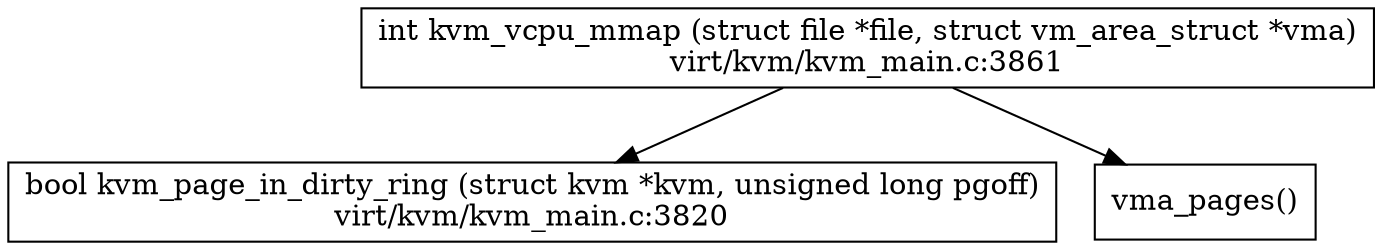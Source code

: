 // subgraph node: kvm_vcpu_mmap
// subgraph edge: kvm_vcpu_mmap->kvm_page_in_dirty_ring
// subgraph node: kvm_page_in_dirty_ring
// subgraph edge: kvm_vcpu_mmap->vma_pages
// subgraph node: vma_pages
digraph gvpr_result {
	node [shape=box];
	kvm_page_in_dirty_ring	[label="bool kvm_page_in_dirty_ring (struct kvm *kvm, unsigned long pgoff)
virt/kvm/kvm_main.c:3820"];
	kvm_vcpu_mmap	[label="int kvm_vcpu_mmap (struct file *file, struct vm_area_struct *vma)
virt/kvm/kvm_main.c:3861"];
	kvm_vcpu_mmap -> kvm_page_in_dirty_ring;
	vma_pages	[label="vma_pages()"];
	kvm_vcpu_mmap -> vma_pages;
}
